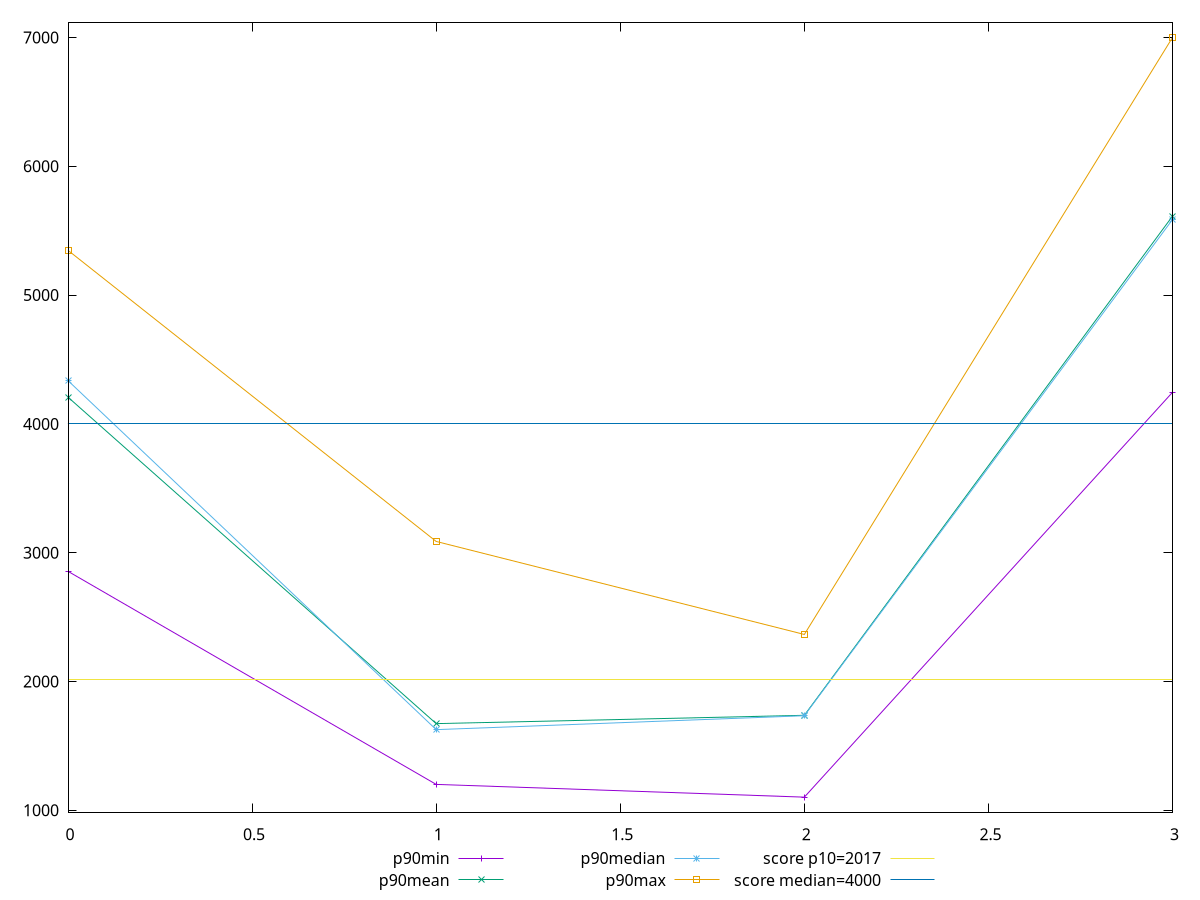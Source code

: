 reset

$p90Min <<EOF
0 2855.419999999994
1 1201.1760000000006
2 1102.224000000001
3 4245.324
EOF

$p90Mean <<EOF
0 4207.616297872329
1 1673.1203404255314
2 1737.7119139784945
3 5613.115999999994
EOF

$p90Median <<EOF
0 4336.097999999989
1 1626.4939999999992
2 1734.4280000000006
3 5586.701999999998
EOF

$p90Max <<EOF
0 5347.6279999999815
1 3087.379999999969
2 2365.3
3 7000.279999999993
EOF

set key outside below
set xrange [0:3]
set yrange [984.2628800000012:7118.241119999993]
set trange [984.2628800000012:7118.241119999993]
set terminal svg size 640, 560 enhanced background rgb 'white'
set output "report/report_00029_2021-02-24T13-36-40.390Z/mainthread-work-breakdown/progression/value.svg"

plot $p90Min title "p90min" with linespoints, \
     $p90Mean title "p90mean" with linespoints, \
     $p90Median title "p90median" with linespoints, \
     $p90Max title "p90max" with linespoints, \
     2017 title "score p10=2017", \
     4000 title "score median=4000"

reset
